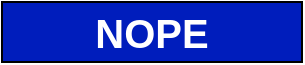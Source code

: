 <mxfile>
    <diagram id="u8oQB0yipT9J4LQQ7AH2" name="ページ1">
        <mxGraphModel dx="334" dy="499" grid="1" gridSize="10" guides="1" tooltips="1" connect="1" arrows="1" fold="1" page="1" pageScale="1" pageWidth="850" pageHeight="1100" math="0" shadow="0">
            <root>
                <mxCell id="0"/>
                <mxCell id="1" parent="0"/>
                <mxCell id="2" value="NOPE" style="rounded=0;whiteSpace=wrap;html=1;fillColor=#001dbc;fontColor=#ffffff;strokeColor=#000000;fontSize=20;fontStyle=1" parent="1" vertex="1">
                    <mxGeometry x="210" y="230" width="150" height="30" as="geometry"/>
                </mxCell>
            </root>
        </mxGraphModel>
    </diagram>
</mxfile>